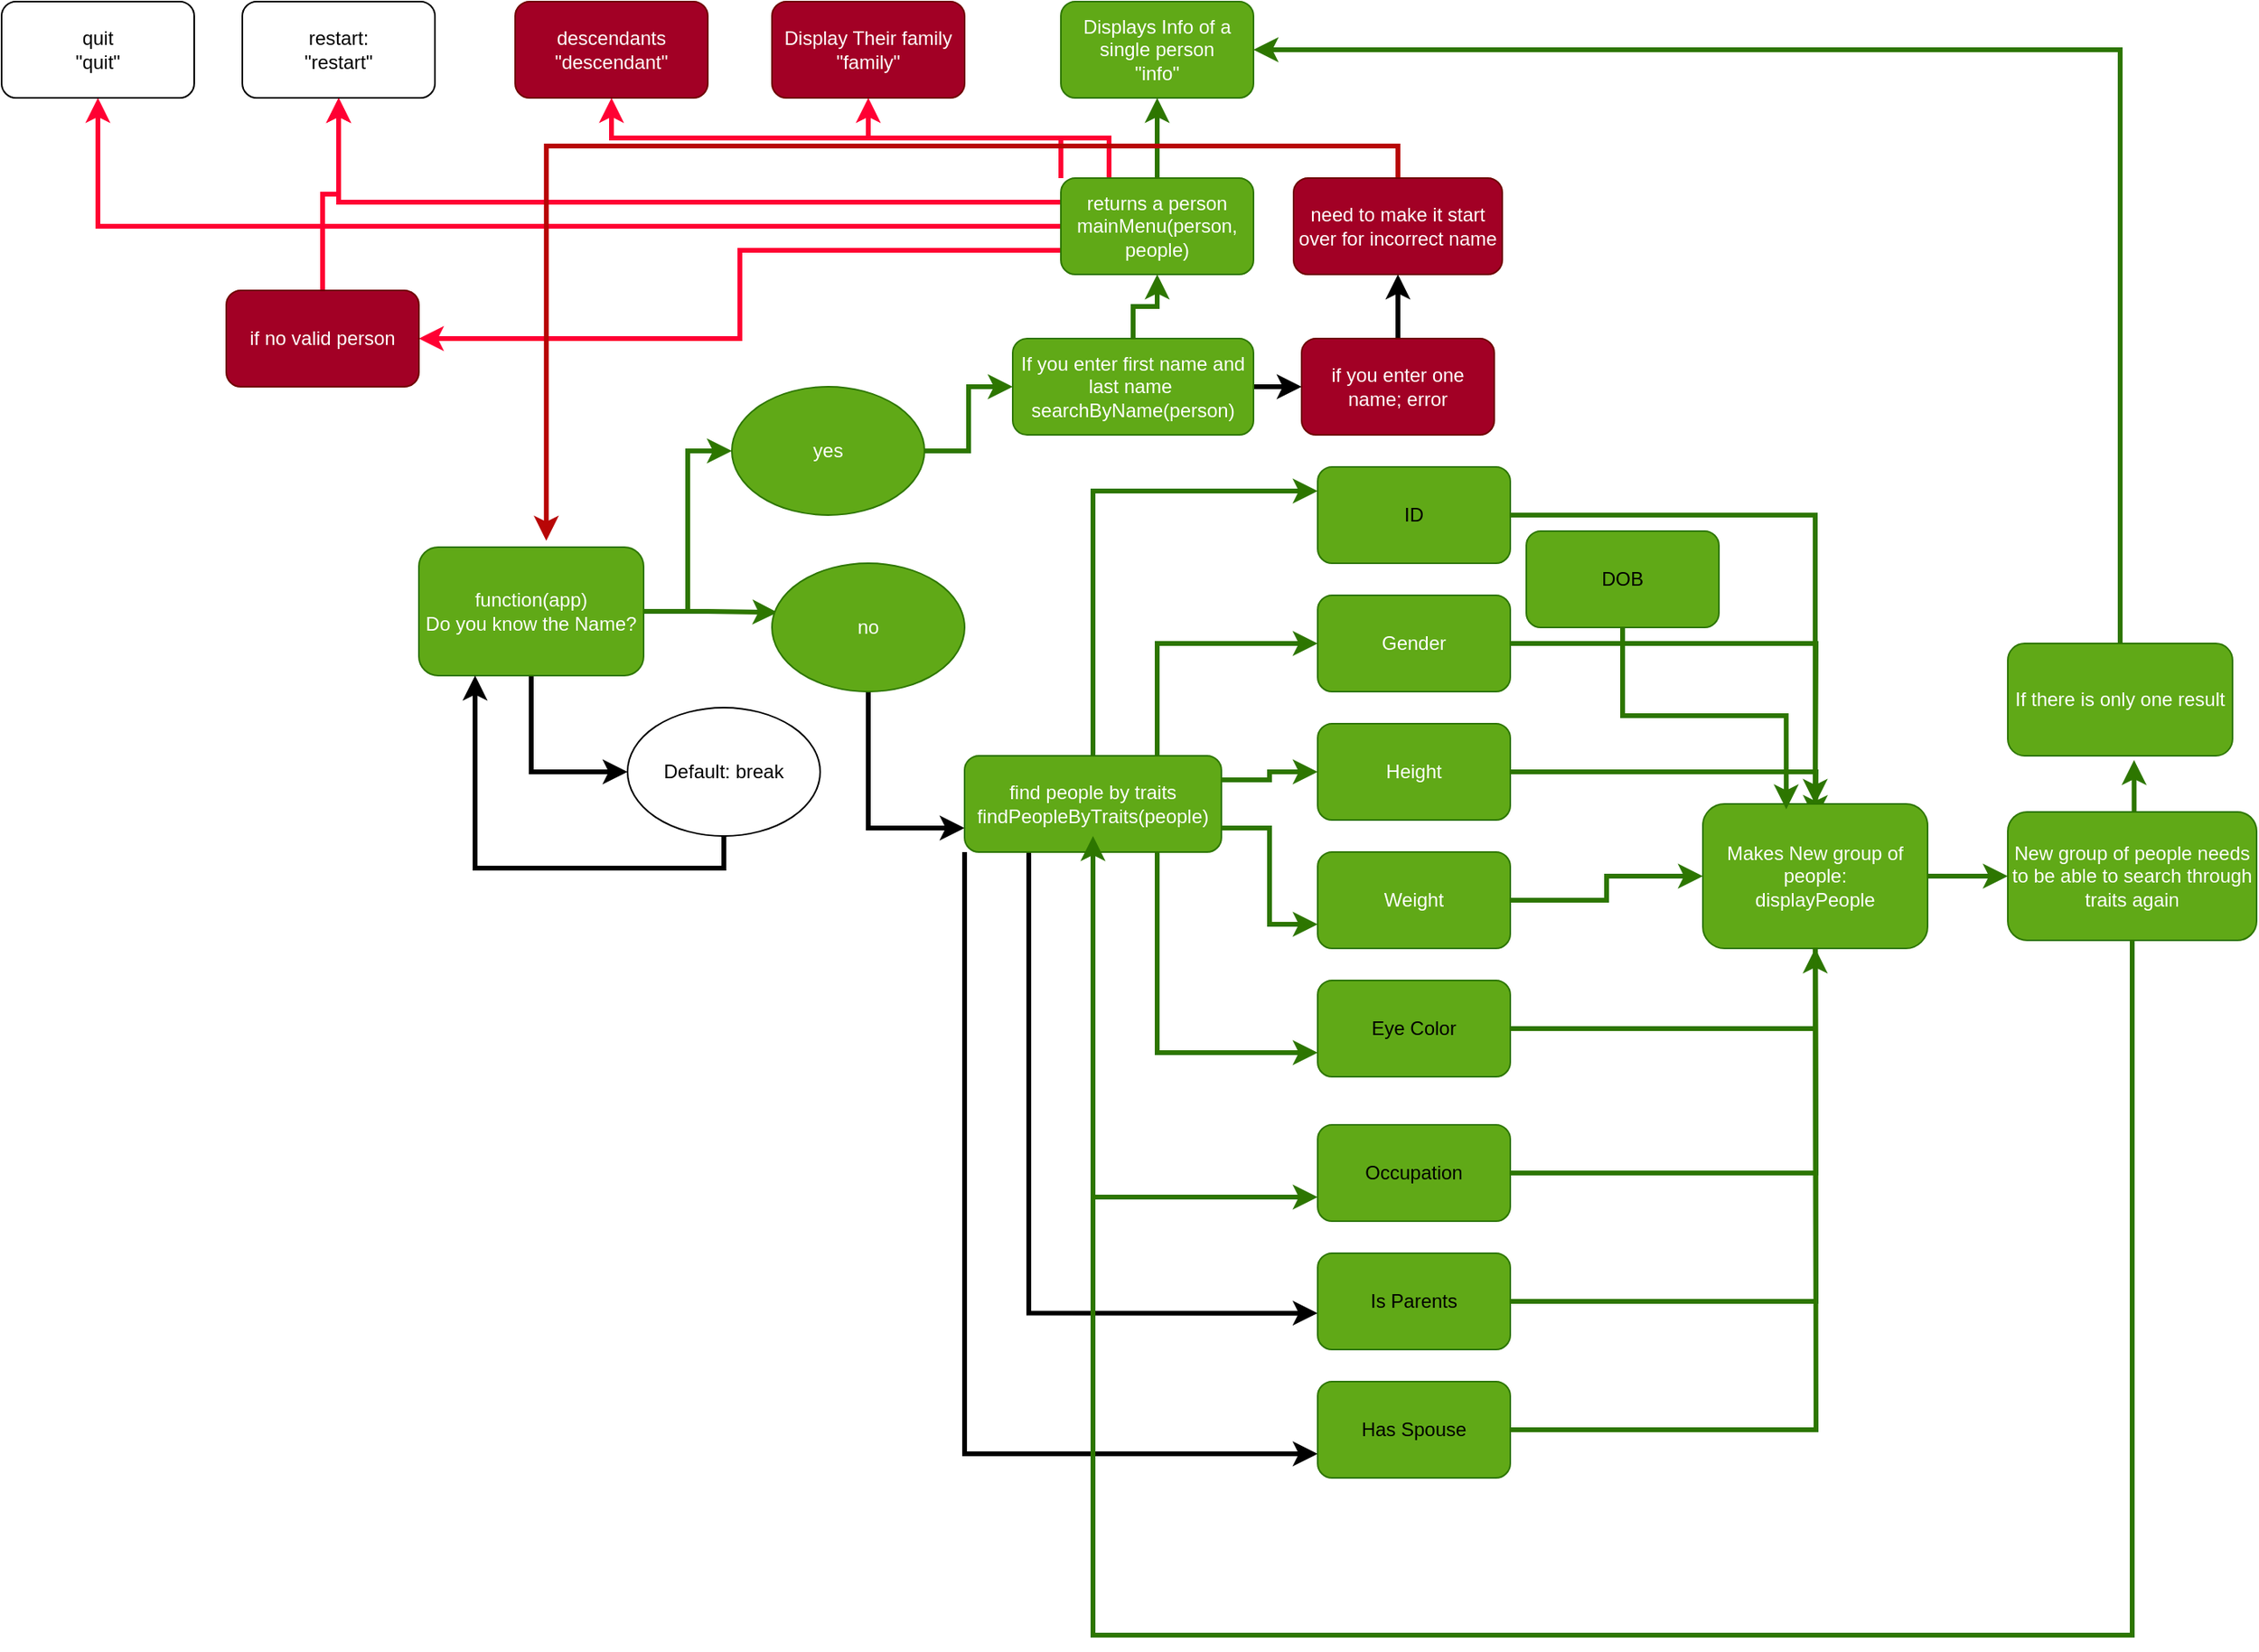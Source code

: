 <mxfile>
    <diagram id="RZMFlAX1R9WlSCmFYLJL" name="Page-1">
        <mxGraphModel dx="1835" dy="1817" grid="1" gridSize="10" guides="1" tooltips="1" connect="1" arrows="1" fold="1" page="1" pageScale="1" pageWidth="850" pageHeight="1100" math="0" shadow="0">
            <root>
                <mxCell id="0"/>
                <mxCell id="1" parent="0"/>
                <mxCell id="VA8ybe7HHyA-N2N5QCGx-17" style="edgeStyle=orthogonalEdgeStyle;rounded=0;orthogonalLoop=1;jettySize=auto;html=1;exitX=1;exitY=0.5;exitDx=0;exitDy=0;entryX=0.028;entryY=0.383;entryDx=0;entryDy=0;entryPerimeter=0;strokeWidth=3;fillColor=#60a917;strokeColor=#2D7600;" parent="1" source="VA8ybe7HHyA-N2N5QCGx-1" target="VA8ybe7HHyA-N2N5QCGx-4" edge="1">
                    <mxGeometry relative="1" as="geometry"/>
                </mxCell>
                <mxCell id="VA8ybe7HHyA-N2N5QCGx-18" style="edgeStyle=orthogonalEdgeStyle;rounded=0;orthogonalLoop=1;jettySize=auto;html=1;exitX=0.5;exitY=1;exitDx=0;exitDy=0;entryX=0;entryY=0.5;entryDx=0;entryDy=0;strokeWidth=3;" parent="1" source="VA8ybe7HHyA-N2N5QCGx-1" target="VA8ybe7HHyA-N2N5QCGx-6" edge="1">
                    <mxGeometry relative="1" as="geometry"/>
                </mxCell>
                <mxCell id="VA8ybe7HHyA-N2N5QCGx-29" style="edgeStyle=orthogonalEdgeStyle;rounded=0;orthogonalLoop=1;jettySize=auto;html=1;exitX=1;exitY=0.5;exitDx=0;exitDy=0;entryX=0;entryY=0.5;entryDx=0;entryDy=0;strokeColor=#2D7600;strokeWidth=3;fillColor=#60a917;" parent="1" source="VA8ybe7HHyA-N2N5QCGx-1" target="VA8ybe7HHyA-N2N5QCGx-3" edge="1">
                    <mxGeometry relative="1" as="geometry"/>
                </mxCell>
                <mxCell id="VA8ybe7HHyA-N2N5QCGx-1" value="function(app)&lt;br&gt;Do you know the Name?" style="rounded=1;whiteSpace=wrap;html=1;fillColor=#60a917;strokeColor=#2D7600;fontColor=#ffffff;" parent="1" vertex="1">
                    <mxGeometry x="230" y="120" width="140" height="80" as="geometry"/>
                </mxCell>
                <mxCell id="VA8ybe7HHyA-N2N5QCGx-12" style="edgeStyle=orthogonalEdgeStyle;rounded=0;orthogonalLoop=1;jettySize=auto;html=1;strokeWidth=3;fillColor=#60a917;strokeColor=#2D7600;" parent="1" source="VA8ybe7HHyA-N2N5QCGx-3" target="VA8ybe7HHyA-N2N5QCGx-8" edge="1">
                    <mxGeometry relative="1" as="geometry"/>
                </mxCell>
                <mxCell id="VA8ybe7HHyA-N2N5QCGx-3" value="yes" style="ellipse;whiteSpace=wrap;html=1;fillColor=#60a917;strokeColor=#2D7600;fontColor=#ffffff;" parent="1" vertex="1">
                    <mxGeometry x="425" y="20" width="120" height="80" as="geometry"/>
                </mxCell>
                <mxCell id="VA8ybe7HHyA-N2N5QCGx-28" style="edgeStyle=orthogonalEdgeStyle;rounded=0;orthogonalLoop=1;jettySize=auto;html=1;entryX=0;entryY=0.75;entryDx=0;entryDy=0;strokeWidth=3;" parent="1" source="VA8ybe7HHyA-N2N5QCGx-4" target="VA8ybe7HHyA-N2N5QCGx-7" edge="1">
                    <mxGeometry relative="1" as="geometry"/>
                </mxCell>
                <mxCell id="VA8ybe7HHyA-N2N5QCGx-4" value="no" style="ellipse;whiteSpace=wrap;html=1;fillColor=#60a917;strokeColor=#2D7600;fontColor=#ffffff;" parent="1" vertex="1">
                    <mxGeometry x="450" y="130" width="120" height="80" as="geometry"/>
                </mxCell>
                <mxCell id="VA8ybe7HHyA-N2N5QCGx-19" style="edgeStyle=orthogonalEdgeStyle;rounded=0;orthogonalLoop=1;jettySize=auto;html=1;exitX=0.5;exitY=1;exitDx=0;exitDy=0;entryX=0.25;entryY=1;entryDx=0;entryDy=0;strokeWidth=3;" parent="1" source="VA8ybe7HHyA-N2N5QCGx-6" target="VA8ybe7HHyA-N2N5QCGx-1" edge="1">
                    <mxGeometry relative="1" as="geometry"/>
                </mxCell>
                <mxCell id="VA8ybe7HHyA-N2N5QCGx-6" value="Default: break" style="ellipse;whiteSpace=wrap;html=1;" parent="1" vertex="1">
                    <mxGeometry x="360" y="220" width="120" height="80" as="geometry"/>
                </mxCell>
                <mxCell id="VA8ybe7HHyA-N2N5QCGx-35" style="edgeStyle=orthogonalEdgeStyle;rounded=0;orthogonalLoop=1;jettySize=auto;html=1;exitX=0;exitY=1;exitDx=0;exitDy=0;entryX=0;entryY=0.75;entryDx=0;entryDy=0;strokeColor=#000000;strokeWidth=3;" parent="1" source="VA8ybe7HHyA-N2N5QCGx-7" target="VA8ybe7HHyA-N2N5QCGx-27" edge="1">
                    <mxGeometry relative="1" as="geometry"/>
                </mxCell>
                <mxCell id="VA8ybe7HHyA-N2N5QCGx-36" style="edgeStyle=orthogonalEdgeStyle;rounded=0;orthogonalLoop=1;jettySize=auto;html=1;exitX=0.25;exitY=1;exitDx=0;exitDy=0;entryX=0;entryY=0.622;entryDx=0;entryDy=0;entryPerimeter=0;strokeColor=#000000;strokeWidth=3;" parent="1" source="VA8ybe7HHyA-N2N5QCGx-7" target="VA8ybe7HHyA-N2N5QCGx-26" edge="1">
                    <mxGeometry relative="1" as="geometry"/>
                </mxCell>
                <mxCell id="VA8ybe7HHyA-N2N5QCGx-37" style="edgeStyle=orthogonalEdgeStyle;rounded=0;orthogonalLoop=1;jettySize=auto;html=1;strokeColor=#2D7600;strokeWidth=3;entryX=0;entryY=0.75;entryDx=0;entryDy=0;exitX=0.5;exitY=1;exitDx=0;exitDy=0;fillColor=#60a917;" parent="1" source="VA8ybe7HHyA-N2N5QCGx-7" target="VA8ybe7HHyA-N2N5QCGx-25" edge="1">
                    <mxGeometry relative="1" as="geometry">
                        <mxPoint x="630" y="530" as="targetPoint"/>
                    </mxGeometry>
                </mxCell>
                <mxCell id="VA8ybe7HHyA-N2N5QCGx-38" style="edgeStyle=orthogonalEdgeStyle;rounded=0;orthogonalLoop=1;jettySize=auto;html=1;exitX=0.75;exitY=1;exitDx=0;exitDy=0;entryX=0;entryY=0.75;entryDx=0;entryDy=0;strokeColor=#2D7600;strokeWidth=3;fillColor=#60a917;" parent="1" source="VA8ybe7HHyA-N2N5QCGx-7" target="VA8ybe7HHyA-N2N5QCGx-24" edge="1">
                    <mxGeometry relative="1" as="geometry"/>
                </mxCell>
                <mxCell id="VA8ybe7HHyA-N2N5QCGx-39" style="edgeStyle=orthogonalEdgeStyle;rounded=0;orthogonalLoop=1;jettySize=auto;html=1;exitX=1;exitY=0.75;exitDx=0;exitDy=0;entryX=0;entryY=0.75;entryDx=0;entryDy=0;strokeColor=#2D7600;strokeWidth=3;fillColor=#60a917;" parent="1" source="VA8ybe7HHyA-N2N5QCGx-7" target="VA8ybe7HHyA-N2N5QCGx-23" edge="1">
                    <mxGeometry relative="1" as="geometry"/>
                </mxCell>
                <mxCell id="VA8ybe7HHyA-N2N5QCGx-40" style="edgeStyle=orthogonalEdgeStyle;rounded=0;orthogonalLoop=1;jettySize=auto;html=1;exitX=1;exitY=0.25;exitDx=0;exitDy=0;strokeColor=#2D7600;strokeWidth=3;fillColor=#60a917;" parent="1" source="VA8ybe7HHyA-N2N5QCGx-7" target="VA8ybe7HHyA-N2N5QCGx-22" edge="1">
                    <mxGeometry relative="1" as="geometry"/>
                </mxCell>
                <mxCell id="VA8ybe7HHyA-N2N5QCGx-41" style="edgeStyle=orthogonalEdgeStyle;rounded=0;orthogonalLoop=1;jettySize=auto;html=1;exitX=0.75;exitY=0;exitDx=0;exitDy=0;entryX=0;entryY=0.5;entryDx=0;entryDy=0;strokeColor=#2D7600;strokeWidth=3;fillColor=#60a917;" parent="1" source="VA8ybe7HHyA-N2N5QCGx-7" target="VA8ybe7HHyA-N2N5QCGx-21" edge="1">
                    <mxGeometry relative="1" as="geometry"/>
                </mxCell>
                <mxCell id="VA8ybe7HHyA-N2N5QCGx-42" style="edgeStyle=orthogonalEdgeStyle;rounded=0;orthogonalLoop=1;jettySize=auto;html=1;exitX=0.5;exitY=0;exitDx=0;exitDy=0;entryX=0;entryY=0.25;entryDx=0;entryDy=0;strokeColor=#2D7600;strokeWidth=3;fillColor=#60a917;" parent="1" source="VA8ybe7HHyA-N2N5QCGx-7" target="VA8ybe7HHyA-N2N5QCGx-20" edge="1">
                    <mxGeometry relative="1" as="geometry"/>
                </mxCell>
                <mxCell id="VA8ybe7HHyA-N2N5QCGx-7" value="find people by traits&lt;br&gt;findPeopleByTraits(people)" style="rounded=1;whiteSpace=wrap;html=1;fillColor=#60a917;strokeColor=#2D7600;fontColor=#ffffff;" parent="1" vertex="1">
                    <mxGeometry x="570" y="250" width="160" height="60" as="geometry"/>
                </mxCell>
                <mxCell id="VA8ybe7HHyA-N2N5QCGx-13" style="edgeStyle=orthogonalEdgeStyle;rounded=0;orthogonalLoop=1;jettySize=auto;html=1;exitX=1;exitY=0.5;exitDx=0;exitDy=0;entryX=0;entryY=0.5;entryDx=0;entryDy=0;strokeWidth=3;" parent="1" source="VA8ybe7HHyA-N2N5QCGx-8" target="VA8ybe7HHyA-N2N5QCGx-10" edge="1">
                    <mxGeometry relative="1" as="geometry"/>
                </mxCell>
                <mxCell id="VA8ybe7HHyA-N2N5QCGx-14" style="edgeStyle=orthogonalEdgeStyle;rounded=0;orthogonalLoop=1;jettySize=auto;html=1;exitX=0.5;exitY=0;exitDx=0;exitDy=0;entryX=0.5;entryY=1;entryDx=0;entryDy=0;strokeWidth=3;fillColor=#60a917;strokeColor=#2D7600;" parent="1" source="VA8ybe7HHyA-N2N5QCGx-8" target="VA8ybe7HHyA-N2N5QCGx-9" edge="1">
                    <mxGeometry relative="1" as="geometry"/>
                </mxCell>
                <mxCell id="VA8ybe7HHyA-N2N5QCGx-8" value="If you enter first name and last name&amp;nbsp;&lt;br&gt;searchByName(person)" style="rounded=1;whiteSpace=wrap;html=1;fillColor=#60a917;strokeColor=#2D7600;fontColor=#ffffff;" parent="1" vertex="1">
                    <mxGeometry x="600" y="-10" width="150" height="60" as="geometry"/>
                </mxCell>
                <mxCell id="VA8ybe7HHyA-N2N5QCGx-60" style="edgeStyle=orthogonalEdgeStyle;rounded=0;orthogonalLoop=1;jettySize=auto;html=1;exitX=0.5;exitY=0;exitDx=0;exitDy=0;strokeWidth=3;fillColor=#60a917;strokeColor=#2D7600;" parent="1" source="VA8ybe7HHyA-N2N5QCGx-9" target="VA8ybe7HHyA-N2N5QCGx-59" edge="1">
                    <mxGeometry relative="1" as="geometry"/>
                </mxCell>
                <mxCell id="VA8ybe7HHyA-N2N5QCGx-69" style="edgeStyle=orthogonalEdgeStyle;rounded=0;orthogonalLoop=1;jettySize=auto;html=1;exitX=0.25;exitY=0;exitDx=0;exitDy=0;entryX=0.5;entryY=1;entryDx=0;entryDy=0;strokeColor=#FF0033;strokeWidth=3;" parent="1" source="VA8ybe7HHyA-N2N5QCGx-9" target="VA8ybe7HHyA-N2N5QCGx-62" edge="1">
                    <mxGeometry relative="1" as="geometry"/>
                </mxCell>
                <mxCell id="VA8ybe7HHyA-N2N5QCGx-70" style="edgeStyle=orthogonalEdgeStyle;rounded=0;orthogonalLoop=1;jettySize=auto;html=1;exitX=0;exitY=0;exitDx=0;exitDy=0;entryX=0.5;entryY=1;entryDx=0;entryDy=0;strokeColor=#FF0033;strokeWidth=3;" parent="1" source="VA8ybe7HHyA-N2N5QCGx-9" target="VA8ybe7HHyA-N2N5QCGx-63" edge="1">
                    <mxGeometry relative="1" as="geometry"/>
                </mxCell>
                <mxCell id="VA8ybe7HHyA-N2N5QCGx-71" style="edgeStyle=orthogonalEdgeStyle;rounded=0;orthogonalLoop=1;jettySize=auto;html=1;exitX=0;exitY=0.25;exitDx=0;exitDy=0;entryX=0.5;entryY=1;entryDx=0;entryDy=0;strokeColor=#FF0033;strokeWidth=3;" parent="1" source="VA8ybe7HHyA-N2N5QCGx-9" target="VA8ybe7HHyA-N2N5QCGx-65" edge="1">
                    <mxGeometry relative="1" as="geometry"/>
                </mxCell>
                <mxCell id="VA8ybe7HHyA-N2N5QCGx-72" style="edgeStyle=orthogonalEdgeStyle;rounded=0;orthogonalLoop=1;jettySize=auto;html=1;exitX=0;exitY=0.5;exitDx=0;exitDy=0;entryX=0.5;entryY=1;entryDx=0;entryDy=0;strokeColor=#FF0033;strokeWidth=3;" parent="1" source="VA8ybe7HHyA-N2N5QCGx-9" target="VA8ybe7HHyA-N2N5QCGx-66" edge="1">
                    <mxGeometry relative="1" as="geometry"/>
                </mxCell>
                <mxCell id="VA8ybe7HHyA-N2N5QCGx-74" style="edgeStyle=orthogonalEdgeStyle;rounded=0;orthogonalLoop=1;jettySize=auto;html=1;exitX=0;exitY=0.75;exitDx=0;exitDy=0;entryX=1;entryY=0.5;entryDx=0;entryDy=0;strokeColor=#FF0033;strokeWidth=3;" parent="1" source="VA8ybe7HHyA-N2N5QCGx-9" target="VA8ybe7HHyA-N2N5QCGx-73" edge="1">
                    <mxGeometry relative="1" as="geometry"/>
                </mxCell>
                <mxCell id="VA8ybe7HHyA-N2N5QCGx-9" value="returns a person&lt;br&gt;mainMenu(person, people)" style="rounded=1;whiteSpace=wrap;html=1;fillColor=#60a917;strokeColor=#2D7600;fontColor=#ffffff;" parent="1" vertex="1">
                    <mxGeometry x="630" y="-110" width="120" height="60" as="geometry"/>
                </mxCell>
                <mxCell id="VA8ybe7HHyA-N2N5QCGx-15" style="edgeStyle=orthogonalEdgeStyle;rounded=0;orthogonalLoop=1;jettySize=auto;html=1;exitX=0.5;exitY=0;exitDx=0;exitDy=0;entryX=0.5;entryY=1;entryDx=0;entryDy=0;strokeWidth=3;" parent="1" source="VA8ybe7HHyA-N2N5QCGx-10" target="VA8ybe7HHyA-N2N5QCGx-11" edge="1">
                    <mxGeometry relative="1" as="geometry"/>
                </mxCell>
                <mxCell id="VA8ybe7HHyA-N2N5QCGx-10" value="if you enter one name; error" style="rounded=1;whiteSpace=wrap;html=1;fillColor=#a20025;strokeColor=#6F0000;fontColor=#ffffff;" parent="1" vertex="1">
                    <mxGeometry x="780" y="-10" width="120" height="60" as="geometry"/>
                </mxCell>
                <mxCell id="VA8ybe7HHyA-N2N5QCGx-16" style="edgeStyle=orthogonalEdgeStyle;rounded=0;orthogonalLoop=1;jettySize=auto;html=1;exitX=0.5;exitY=0;exitDx=0;exitDy=0;entryX=0.567;entryY=-0.05;entryDx=0;entryDy=0;entryPerimeter=0;fillColor=#f8cecc;strokeColor=#B80606;strokeWidth=3;" parent="1" source="VA8ybe7HHyA-N2N5QCGx-11" target="VA8ybe7HHyA-N2N5QCGx-1" edge="1">
                    <mxGeometry relative="1" as="geometry"/>
                </mxCell>
                <mxCell id="VA8ybe7HHyA-N2N5QCGx-11" value="need to make it start over for incorrect name" style="rounded=1;whiteSpace=wrap;html=1;fillColor=#a20025;strokeColor=#6F0000;fontColor=#ffffff;" parent="1" vertex="1">
                    <mxGeometry x="775" y="-110" width="130" height="60" as="geometry"/>
                </mxCell>
                <mxCell id="VA8ybe7HHyA-N2N5QCGx-44" style="edgeStyle=orthogonalEdgeStyle;rounded=0;orthogonalLoop=1;jettySize=auto;html=1;exitX=1;exitY=0.5;exitDx=0;exitDy=0;entryX=0.5;entryY=0;entryDx=0;entryDy=0;strokeWidth=3;fillColor=#60a917;strokeColor=#2D7600;" parent="1" source="VA8ybe7HHyA-N2N5QCGx-20" target="VA8ybe7HHyA-N2N5QCGx-43" edge="1">
                    <mxGeometry relative="1" as="geometry"/>
                </mxCell>
                <mxCell id="VA8ybe7HHyA-N2N5QCGx-20" value="&lt;font color=&quot;#000000&quot;&gt;ID&lt;/font&gt;" style="rounded=1;whiteSpace=wrap;html=1;fillColor=#60a917;strokeColor=#2D7600;fontColor=#ffffff;" parent="1" vertex="1">
                    <mxGeometry x="790" y="70" width="120" height="60" as="geometry"/>
                </mxCell>
                <mxCell id="VA8ybe7HHyA-N2N5QCGx-45" style="edgeStyle=orthogonalEdgeStyle;rounded=0;orthogonalLoop=1;jettySize=auto;html=1;exitX=1;exitY=0.5;exitDx=0;exitDy=0;strokeWidth=3;fillColor=#60a917;strokeColor=#2D7600;" parent="1" source="VA8ybe7HHyA-N2N5QCGx-21" edge="1">
                    <mxGeometry relative="1" as="geometry">
                        <mxPoint x="1100" y="290" as="targetPoint"/>
                    </mxGeometry>
                </mxCell>
                <mxCell id="VA8ybe7HHyA-N2N5QCGx-21" value="Gender" style="rounded=1;whiteSpace=wrap;html=1;fillColor=#60a917;strokeColor=#2D7600;fontColor=#ffffff;" parent="1" vertex="1">
                    <mxGeometry x="790" y="150" width="120" height="60" as="geometry"/>
                </mxCell>
                <mxCell id="VA8ybe7HHyA-N2N5QCGx-46" style="edgeStyle=orthogonalEdgeStyle;rounded=0;orthogonalLoop=1;jettySize=auto;html=1;exitX=1;exitY=0.5;exitDx=0;exitDy=0;strokeColor=#2D7600;strokeWidth=3;fillColor=#60a917;" parent="1" source="VA8ybe7HHyA-N2N5QCGx-22" edge="1">
                    <mxGeometry relative="1" as="geometry">
                        <mxPoint x="1100" y="300" as="targetPoint"/>
                    </mxGeometry>
                </mxCell>
                <mxCell id="VA8ybe7HHyA-N2N5QCGx-22" value="&lt;font&gt;Height&lt;/font&gt;" style="rounded=1;whiteSpace=wrap;html=1;strokeColor=#2D7600;fillColor=#60a917;fontColor=#ffffff;" parent="1" vertex="1">
                    <mxGeometry x="790" y="230" width="120" height="60" as="geometry"/>
                </mxCell>
                <mxCell id="VA8ybe7HHyA-N2N5QCGx-47" style="edgeStyle=orthogonalEdgeStyle;rounded=0;orthogonalLoop=1;jettySize=auto;html=1;exitX=1;exitY=0.5;exitDx=0;exitDy=0;entryX=0;entryY=0.5;entryDx=0;entryDy=0;strokeColor=#2D7600;strokeWidth=3;fillColor=#60a917;" parent="1" source="VA8ybe7HHyA-N2N5QCGx-23" target="VA8ybe7HHyA-N2N5QCGx-43" edge="1">
                    <mxGeometry relative="1" as="geometry"/>
                </mxCell>
                <mxCell id="VA8ybe7HHyA-N2N5QCGx-23" value="&lt;font&gt;Weight&lt;/font&gt;" style="rounded=1;whiteSpace=wrap;html=1;strokeColor=#2D7600;fillColor=#60a917;fontColor=#ffffff;" parent="1" vertex="1">
                    <mxGeometry x="790" y="310" width="120" height="60" as="geometry"/>
                </mxCell>
                <mxCell id="VA8ybe7HHyA-N2N5QCGx-48" style="edgeStyle=orthogonalEdgeStyle;rounded=0;orthogonalLoop=1;jettySize=auto;html=1;exitX=1;exitY=0.5;exitDx=0;exitDy=0;strokeColor=#2D7600;strokeWidth=3;fillColor=#60a917;" parent="1" source="VA8ybe7HHyA-N2N5QCGx-24" target="VA8ybe7HHyA-N2N5QCGx-43" edge="1">
                    <mxGeometry relative="1" as="geometry"/>
                </mxCell>
                <mxCell id="VA8ybe7HHyA-N2N5QCGx-24" value="&lt;font color=&quot;#000000&quot;&gt;Eye Color&lt;/font&gt;" style="rounded=1;whiteSpace=wrap;html=1;fillColor=#60a917;strokeColor=#2D7600;fontColor=#ffffff;" parent="1" vertex="1">
                    <mxGeometry x="790" y="390" width="120" height="60" as="geometry"/>
                </mxCell>
                <mxCell id="VA8ybe7HHyA-N2N5QCGx-49" style="edgeStyle=orthogonalEdgeStyle;rounded=0;orthogonalLoop=1;jettySize=auto;html=1;exitX=1;exitY=0.5;exitDx=0;exitDy=0;strokeColor=#2D7600;strokeWidth=3;fillColor=#60a917;" parent="1" source="VA8ybe7HHyA-N2N5QCGx-25" edge="1">
                    <mxGeometry relative="1" as="geometry">
                        <mxPoint x="1100" y="340" as="targetPoint"/>
                    </mxGeometry>
                </mxCell>
                <mxCell id="VA8ybe7HHyA-N2N5QCGx-25" value="&lt;font color=&quot;#000000&quot;&gt;Occupation&lt;/font&gt;" style="rounded=1;whiteSpace=wrap;html=1;fillColor=#60a917;strokeColor=#2D7600;fontColor=#ffffff;" parent="1" vertex="1">
                    <mxGeometry x="790" y="480" width="120" height="60" as="geometry"/>
                </mxCell>
                <mxCell id="VA8ybe7HHyA-N2N5QCGx-50" style="edgeStyle=orthogonalEdgeStyle;rounded=0;orthogonalLoop=1;jettySize=auto;html=1;exitX=1;exitY=0.5;exitDx=0;exitDy=0;strokeColor=#2D7600;strokeWidth=3;fillColor=#60a917;" parent="1" source="VA8ybe7HHyA-N2N5QCGx-26" edge="1">
                    <mxGeometry relative="1" as="geometry">
                        <mxPoint x="1100" y="350" as="targetPoint"/>
                    </mxGeometry>
                </mxCell>
                <mxCell id="VA8ybe7HHyA-N2N5QCGx-26" value="&lt;font color=&quot;#000000&quot;&gt;Is Parents&lt;/font&gt;" style="rounded=1;whiteSpace=wrap;html=1;fillColor=#60a917;strokeColor=#2D7600;fontColor=#ffffff;" parent="1" vertex="1">
                    <mxGeometry x="790" y="560" width="120" height="60" as="geometry"/>
                </mxCell>
                <mxCell id="VA8ybe7HHyA-N2N5QCGx-51" style="edgeStyle=orthogonalEdgeStyle;rounded=0;orthogonalLoop=1;jettySize=auto;html=1;exitX=1;exitY=0.5;exitDx=0;exitDy=0;strokeColor=#2D7600;strokeWidth=3;fillColor=#60a917;" parent="1" source="VA8ybe7HHyA-N2N5QCGx-27" edge="1">
                    <mxGeometry relative="1" as="geometry">
                        <mxPoint x="1100" y="350" as="targetPoint"/>
                    </mxGeometry>
                </mxCell>
                <mxCell id="VA8ybe7HHyA-N2N5QCGx-27" value="&lt;font color=&quot;#000000&quot;&gt;Has Spouse&lt;/font&gt;" style="rounded=1;whiteSpace=wrap;html=1;fillColor=#60a917;strokeColor=#2D7600;fontColor=#ffffff;" parent="1" vertex="1">
                    <mxGeometry x="790" y="640" width="120" height="60" as="geometry"/>
                </mxCell>
                <mxCell id="VA8ybe7HHyA-N2N5QCGx-54" style="edgeStyle=orthogonalEdgeStyle;rounded=0;orthogonalLoop=1;jettySize=auto;html=1;exitX=1;exitY=0.5;exitDx=0;exitDy=0;entryX=0;entryY=0.5;entryDx=0;entryDy=0;strokeColor=#2D7600;strokeWidth=3;fillColor=#60a917;" parent="1" source="VA8ybe7HHyA-N2N5QCGx-43" target="VA8ybe7HHyA-N2N5QCGx-53" edge="1">
                    <mxGeometry relative="1" as="geometry"/>
                </mxCell>
                <mxCell id="VA8ybe7HHyA-N2N5QCGx-43" value="Makes New group of people:&lt;br&gt;displayPeople" style="rounded=1;whiteSpace=wrap;html=1;fillColor=#60a917;strokeColor=#2D7600;fontColor=#ffffff;" parent="1" vertex="1">
                    <mxGeometry x="1030" y="280" width="140" height="90" as="geometry"/>
                </mxCell>
                <mxCell id="VA8ybe7HHyA-N2N5QCGx-55" style="edgeStyle=orthogonalEdgeStyle;rounded=0;orthogonalLoop=1;jettySize=auto;html=1;exitX=0.5;exitY=1;exitDx=0;exitDy=0;strokeColor=#2D7600;strokeWidth=3;fillColor=#60a917;" parent="1" source="VA8ybe7HHyA-N2N5QCGx-53" edge="1">
                    <mxGeometry relative="1" as="geometry">
                        <mxPoint x="650" y="300" as="targetPoint"/>
                        <Array as="points">
                            <mxPoint x="1298" y="798"/>
                            <mxPoint x="650" y="798"/>
                            <mxPoint x="650" y="350"/>
                        </Array>
                    </mxGeometry>
                </mxCell>
                <mxCell id="VA8ybe7HHyA-N2N5QCGx-58" style="edgeStyle=orthogonalEdgeStyle;rounded=0;orthogonalLoop=1;jettySize=auto;html=1;exitX=0.5;exitY=0;exitDx=0;exitDy=0;entryX=0.562;entryY=1.038;entryDx=0;entryDy=0;entryPerimeter=0;strokeColor=#2D7600;strokeWidth=3;fillColor=#60a917;" parent="1" source="VA8ybe7HHyA-N2N5QCGx-53" target="VA8ybe7HHyA-N2N5QCGx-56" edge="1">
                    <mxGeometry relative="1" as="geometry"/>
                </mxCell>
                <mxCell id="VA8ybe7HHyA-N2N5QCGx-53" value="New group of people needs to be able to search through traits again" style="rounded=1;whiteSpace=wrap;html=1;fillColor=#60a917;strokeColor=#2D7600;fontColor=#ffffff;" parent="1" vertex="1">
                    <mxGeometry x="1220" y="285" width="155" height="80" as="geometry"/>
                </mxCell>
                <mxCell id="VA8ybe7HHyA-N2N5QCGx-61" style="edgeStyle=orthogonalEdgeStyle;rounded=0;orthogonalLoop=1;jettySize=auto;html=1;exitX=0.5;exitY=0;exitDx=0;exitDy=0;strokeWidth=3;strokeColor=#2D7600;entryX=1;entryY=0.5;entryDx=0;entryDy=0;fillColor=#60a917;" parent="1" source="VA8ybe7HHyA-N2N5QCGx-56" target="VA8ybe7HHyA-N2N5QCGx-59" edge="1">
                    <mxGeometry relative="1" as="geometry">
                        <mxPoint x="1290.143" y="-190" as="targetPoint"/>
                    </mxGeometry>
                </mxCell>
                <mxCell id="VA8ybe7HHyA-N2N5QCGx-56" value="If there is only one result" style="rounded=1;whiteSpace=wrap;html=1;fillColor=#60a917;strokeColor=#2D7600;fontColor=#ffffff;" parent="1" vertex="1">
                    <mxGeometry x="1220" y="180" width="140" height="70" as="geometry"/>
                </mxCell>
                <mxCell id="VA8ybe7HHyA-N2N5QCGx-59" value="Displays Info of a single person&lt;br&gt;&quot;info&quot;" style="rounded=1;whiteSpace=wrap;html=1;fillColor=#60a917;strokeColor=#2D7600;fontColor=#ffffff;" parent="1" vertex="1">
                    <mxGeometry x="630" y="-220" width="120" height="60" as="geometry"/>
                </mxCell>
                <mxCell id="VA8ybe7HHyA-N2N5QCGx-62" value="Display Their family&lt;br&gt;&quot;family&quot;" style="rounded=1;whiteSpace=wrap;html=1;fillColor=#a20025;strokeColor=#6F0000;fontColor=#ffffff;" parent="1" vertex="1">
                    <mxGeometry x="450" y="-220" width="120" height="60" as="geometry"/>
                </mxCell>
                <mxCell id="VA8ybe7HHyA-N2N5QCGx-63" value="descendants&lt;br&gt;&quot;descendant&quot;" style="rounded=1;whiteSpace=wrap;html=1;fillColor=#a20025;strokeColor=#6F0000;fontColor=#ffffff;" parent="1" vertex="1">
                    <mxGeometry x="290" y="-220" width="120" height="60" as="geometry"/>
                </mxCell>
                <mxCell id="VA8ybe7HHyA-N2N5QCGx-65" value="restart:&lt;br&gt;&quot;restart&quot;" style="rounded=1;whiteSpace=wrap;html=1;" parent="1" vertex="1">
                    <mxGeometry x="120" y="-220" width="120" height="60" as="geometry"/>
                </mxCell>
                <mxCell id="VA8ybe7HHyA-N2N5QCGx-66" value="quit&lt;br&gt;&quot;quit&quot;" style="rounded=1;whiteSpace=wrap;html=1;" parent="1" vertex="1">
                    <mxGeometry x="-30" y="-220" width="120" height="60" as="geometry"/>
                </mxCell>
                <mxCell id="VA8ybe7HHyA-N2N5QCGx-75" style="edgeStyle=orthogonalEdgeStyle;rounded=0;orthogonalLoop=1;jettySize=auto;html=1;exitX=0.5;exitY=0;exitDx=0;exitDy=0;entryX=0.5;entryY=1;entryDx=0;entryDy=0;strokeColor=#FF0033;strokeWidth=3;" parent="1" source="VA8ybe7HHyA-N2N5QCGx-73" target="VA8ybe7HHyA-N2N5QCGx-65" edge="1">
                    <mxGeometry relative="1" as="geometry"/>
                </mxCell>
                <mxCell id="VA8ybe7HHyA-N2N5QCGx-73" value="if no valid person" style="rounded=1;whiteSpace=wrap;html=1;fillColor=#a20025;strokeColor=#6F0000;fontColor=#ffffff;" parent="1" vertex="1">
                    <mxGeometry x="110" y="-40" width="120" height="60" as="geometry"/>
                </mxCell>
                <mxCell id="3" style="edgeStyle=orthogonalEdgeStyle;rounded=0;orthogonalLoop=1;jettySize=auto;html=1;entryX=0.371;entryY=0.037;entryDx=0;entryDy=0;entryPerimeter=0;fontColor=#FFFFFF;strokeWidth=3;fillColor=#60a917;strokeColor=#2D7600;" edge="1" parent="1" source="2" target="VA8ybe7HHyA-N2N5QCGx-43">
                    <mxGeometry relative="1" as="geometry"/>
                </mxCell>
                <mxCell id="2" value="&lt;font color=&quot;#000000&quot;&gt;DOB&lt;/font&gt;" style="rounded=1;whiteSpace=wrap;html=1;fillColor=#60a917;strokeColor=#2D7600;fontColor=#ffffff;" vertex="1" parent="1">
                    <mxGeometry x="920" y="110" width="120" height="60" as="geometry"/>
                </mxCell>
            </root>
        </mxGraphModel>
    </diagram>
</mxfile>